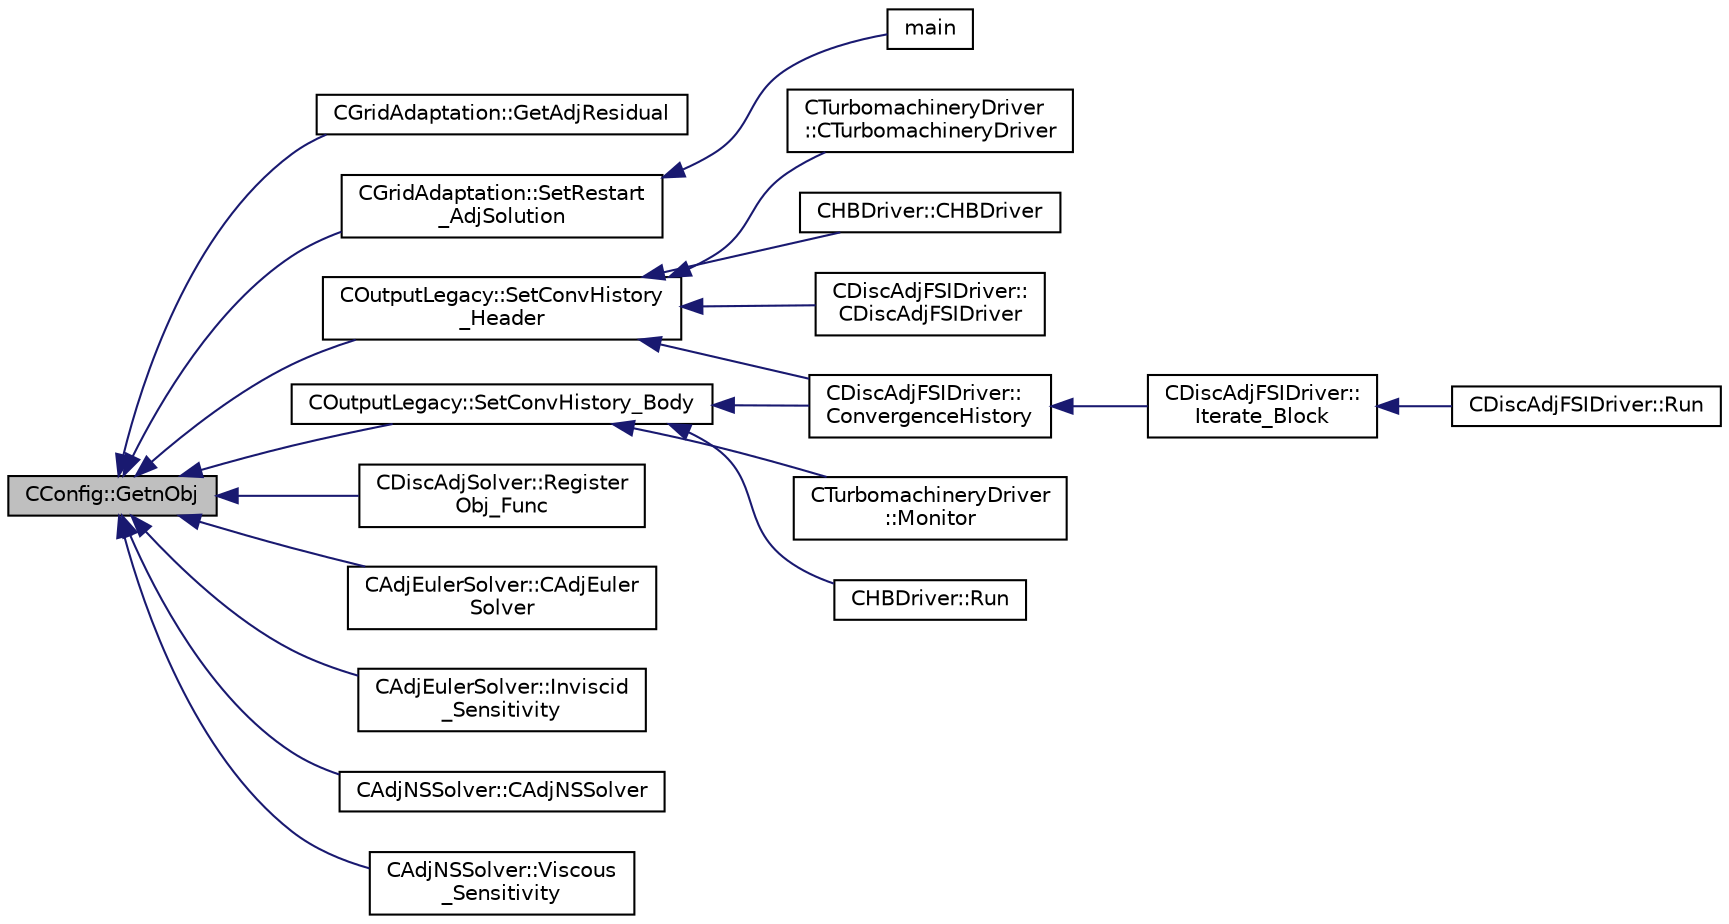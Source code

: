 digraph "CConfig::GetnObj"
{
  edge [fontname="Helvetica",fontsize="10",labelfontname="Helvetica",labelfontsize="10"];
  node [fontname="Helvetica",fontsize="10",shape=record];
  rankdir="LR";
  Node9388 [label="CConfig::GetnObj",height=0.2,width=0.4,color="black", fillcolor="grey75", style="filled", fontcolor="black"];
  Node9388 -> Node9389 [dir="back",color="midnightblue",fontsize="10",style="solid",fontname="Helvetica"];
  Node9389 [label="CGridAdaptation::GetAdjResidual",height=0.2,width=0.4,color="black", fillcolor="white", style="filled",URL="$class_c_grid_adaptation.html#a5ae5efc80fc64c8360a5aaed2b0195ea",tooltip="Read the flow solution from the restart file. "];
  Node9388 -> Node9390 [dir="back",color="midnightblue",fontsize="10",style="solid",fontname="Helvetica"];
  Node9390 [label="CGridAdaptation::SetRestart\l_AdjSolution",height=0.2,width=0.4,color="black", fillcolor="white", style="filled",URL="$class_c_grid_adaptation.html#adfb52984f82d2e56c107280643df1f23",tooltip="Write the restart file with the adapted grid. "];
  Node9390 -> Node9391 [dir="back",color="midnightblue",fontsize="10",style="solid",fontname="Helvetica"];
  Node9391 [label="main",height=0.2,width=0.4,color="black", fillcolor="white", style="filled",URL="$_s_u2___m_s_h_8cpp.html#a0ddf1224851353fc92bfbff6f499fa97"];
  Node9388 -> Node9392 [dir="back",color="midnightblue",fontsize="10",style="solid",fontname="Helvetica"];
  Node9392 [label="COutputLegacy::SetConvHistory\l_Header",height=0.2,width=0.4,color="black", fillcolor="white", style="filled",URL="$class_c_output_legacy.html#a18b50c074872fff05e5be4022c4a54de",tooltip="Write the header of the history file. "];
  Node9392 -> Node9393 [dir="back",color="midnightblue",fontsize="10",style="solid",fontname="Helvetica"];
  Node9393 [label="CTurbomachineryDriver\l::CTurbomachineryDriver",height=0.2,width=0.4,color="black", fillcolor="white", style="filled",URL="$class_c_turbomachinery_driver.html#a69e22449283c30291cabc99eaad62e63",tooltip="Constructor of the class. "];
  Node9392 -> Node9394 [dir="back",color="midnightblue",fontsize="10",style="solid",fontname="Helvetica"];
  Node9394 [label="CHBDriver::CHBDriver",height=0.2,width=0.4,color="black", fillcolor="white", style="filled",URL="$class_c_h_b_driver.html#a270d371133771fdd74e613712ef07797",tooltip="Constructor of the class. "];
  Node9392 -> Node9395 [dir="back",color="midnightblue",fontsize="10",style="solid",fontname="Helvetica"];
  Node9395 [label="CDiscAdjFSIDriver::\lCDiscAdjFSIDriver",height=0.2,width=0.4,color="black", fillcolor="white", style="filled",URL="$class_c_disc_adj_f_s_i_driver.html#a8344e360dcd6fdc913a79364d809f9b3",tooltip="Constructor of the class. "];
  Node9392 -> Node9396 [dir="back",color="midnightblue",fontsize="10",style="solid",fontname="Helvetica"];
  Node9396 [label="CDiscAdjFSIDriver::\lConvergenceHistory",height=0.2,width=0.4,color="black", fillcolor="white", style="filled",URL="$class_c_disc_adj_f_s_i_driver.html#a139dfa2442613879f2b15f28a09c2bd5",tooltip="Output the convergence history. "];
  Node9396 -> Node9397 [dir="back",color="midnightblue",fontsize="10",style="solid",fontname="Helvetica"];
  Node9397 [label="CDiscAdjFSIDriver::\lIterate_Block",height=0.2,width=0.4,color="black", fillcolor="white", style="filled",URL="$class_c_disc_adj_f_s_i_driver.html#a84949f139fa795b7d34d6ff77e82eb5c",tooltip="Iterate a certain block for adjoint FSI - may be the whole set of variables or independent and subite..."];
  Node9397 -> Node9398 [dir="back",color="midnightblue",fontsize="10",style="solid",fontname="Helvetica"];
  Node9398 [label="CDiscAdjFSIDriver::Run",height=0.2,width=0.4,color="black", fillcolor="white", style="filled",URL="$class_c_disc_adj_f_s_i_driver.html#a2e965d6e9c4dcfc296077cae225cab21",tooltip="Run a Discrete Adjoint iteration for the FSI problem. "];
  Node9388 -> Node9399 [dir="back",color="midnightblue",fontsize="10",style="solid",fontname="Helvetica"];
  Node9399 [label="COutputLegacy::SetConvHistory_Body",height=0.2,width=0.4,color="black", fillcolor="white", style="filled",URL="$class_c_output_legacy.html#a217cc0d778a3828499189a9debee47c6",tooltip="Write the history file and the convergence on the screen for serial computations. ..."];
  Node9399 -> Node9400 [dir="back",color="midnightblue",fontsize="10",style="solid",fontname="Helvetica"];
  Node9400 [label="CTurbomachineryDriver\l::Monitor",height=0.2,width=0.4,color="black", fillcolor="white", style="filled",URL="$class_c_turbomachinery_driver.html#a41d7b50bbacef68eb5436293ebb2da4f",tooltip="Monitor the computation. "];
  Node9399 -> Node9401 [dir="back",color="midnightblue",fontsize="10",style="solid",fontname="Helvetica"];
  Node9401 [label="CHBDriver::Run",height=0.2,width=0.4,color="black", fillcolor="white", style="filled",URL="$class_c_h_b_driver.html#a98c0448a8e0404845ee54e25b62eaea9",tooltip="Run a single iteration of a Harmonic Balance problem. "];
  Node9399 -> Node9396 [dir="back",color="midnightblue",fontsize="10",style="solid",fontname="Helvetica"];
  Node9388 -> Node9402 [dir="back",color="midnightblue",fontsize="10",style="solid",fontname="Helvetica"];
  Node9402 [label="CDiscAdjSolver::Register\lObj_Func",height=0.2,width=0.4,color="black", fillcolor="white", style="filled",URL="$class_c_disc_adj_solver.html#a021bde37a7532ce497cb3c5688b865b9",tooltip="Register the objective function as output. "];
  Node9388 -> Node9403 [dir="back",color="midnightblue",fontsize="10",style="solid",fontname="Helvetica"];
  Node9403 [label="CAdjEulerSolver::CAdjEuler\lSolver",height=0.2,width=0.4,color="black", fillcolor="white", style="filled",URL="$class_c_adj_euler_solver.html#a0a739888df9436d4707665d152a7af1a"];
  Node9388 -> Node9404 [dir="back",color="midnightblue",fontsize="10",style="solid",fontname="Helvetica"];
  Node9404 [label="CAdjEulerSolver::Inviscid\l_Sensitivity",height=0.2,width=0.4,color="black", fillcolor="white", style="filled",URL="$class_c_adj_euler_solver.html#a35fcc75148b249c56e3625ba23196856",tooltip="Compute the inviscid sensitivity of the functional. "];
  Node9388 -> Node9405 [dir="back",color="midnightblue",fontsize="10",style="solid",fontname="Helvetica"];
  Node9405 [label="CAdjNSSolver::CAdjNSSolver",height=0.2,width=0.4,color="black", fillcolor="white", style="filled",URL="$class_c_adj_n_s_solver.html#a323f1dc7c0b9fe00d1911eeeea365d46"];
  Node9388 -> Node9406 [dir="back",color="midnightblue",fontsize="10",style="solid",fontname="Helvetica"];
  Node9406 [label="CAdjNSSolver::Viscous\l_Sensitivity",height=0.2,width=0.4,color="black", fillcolor="white", style="filled",URL="$class_c_adj_n_s_solver.html#ab05613f9de871991f55c2e1f12eac8dd",tooltip="Compute the viscous sensitivity of the functional. "];
}
